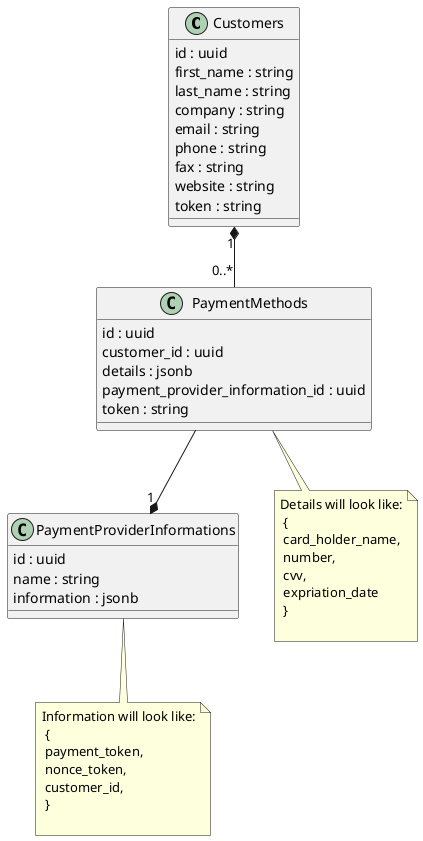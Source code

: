 @startuml
class Customers {
  id : uuid
  first_name : string
  last_name : string
  company : string
  email : string
  phone : string
  fax : string
  website : string
  token : string
}

class PaymentMethods {
  id : uuid
  customer_id : uuid
  details : jsonb
  payment_provider_information_id : uuid
  token : string
}

class PaymentProviderInformations {
  id : uuid
  name : string
  information : jsonb
}

note "Details will look like:\n {\n card_holder_name,\n number,\n cvv,\n expriation_date\n }\n" as details
note "Information will look like:\n {\n payment_token,\n nonce_token,\n customer_id,\n }\n" as information

Customers "1" *-- "0..*" PaymentMethods
PaymentMethods .. details
PaymentMethods --* "1" PaymentProviderInformations
PaymentProviderInformations .. information

@enduml

